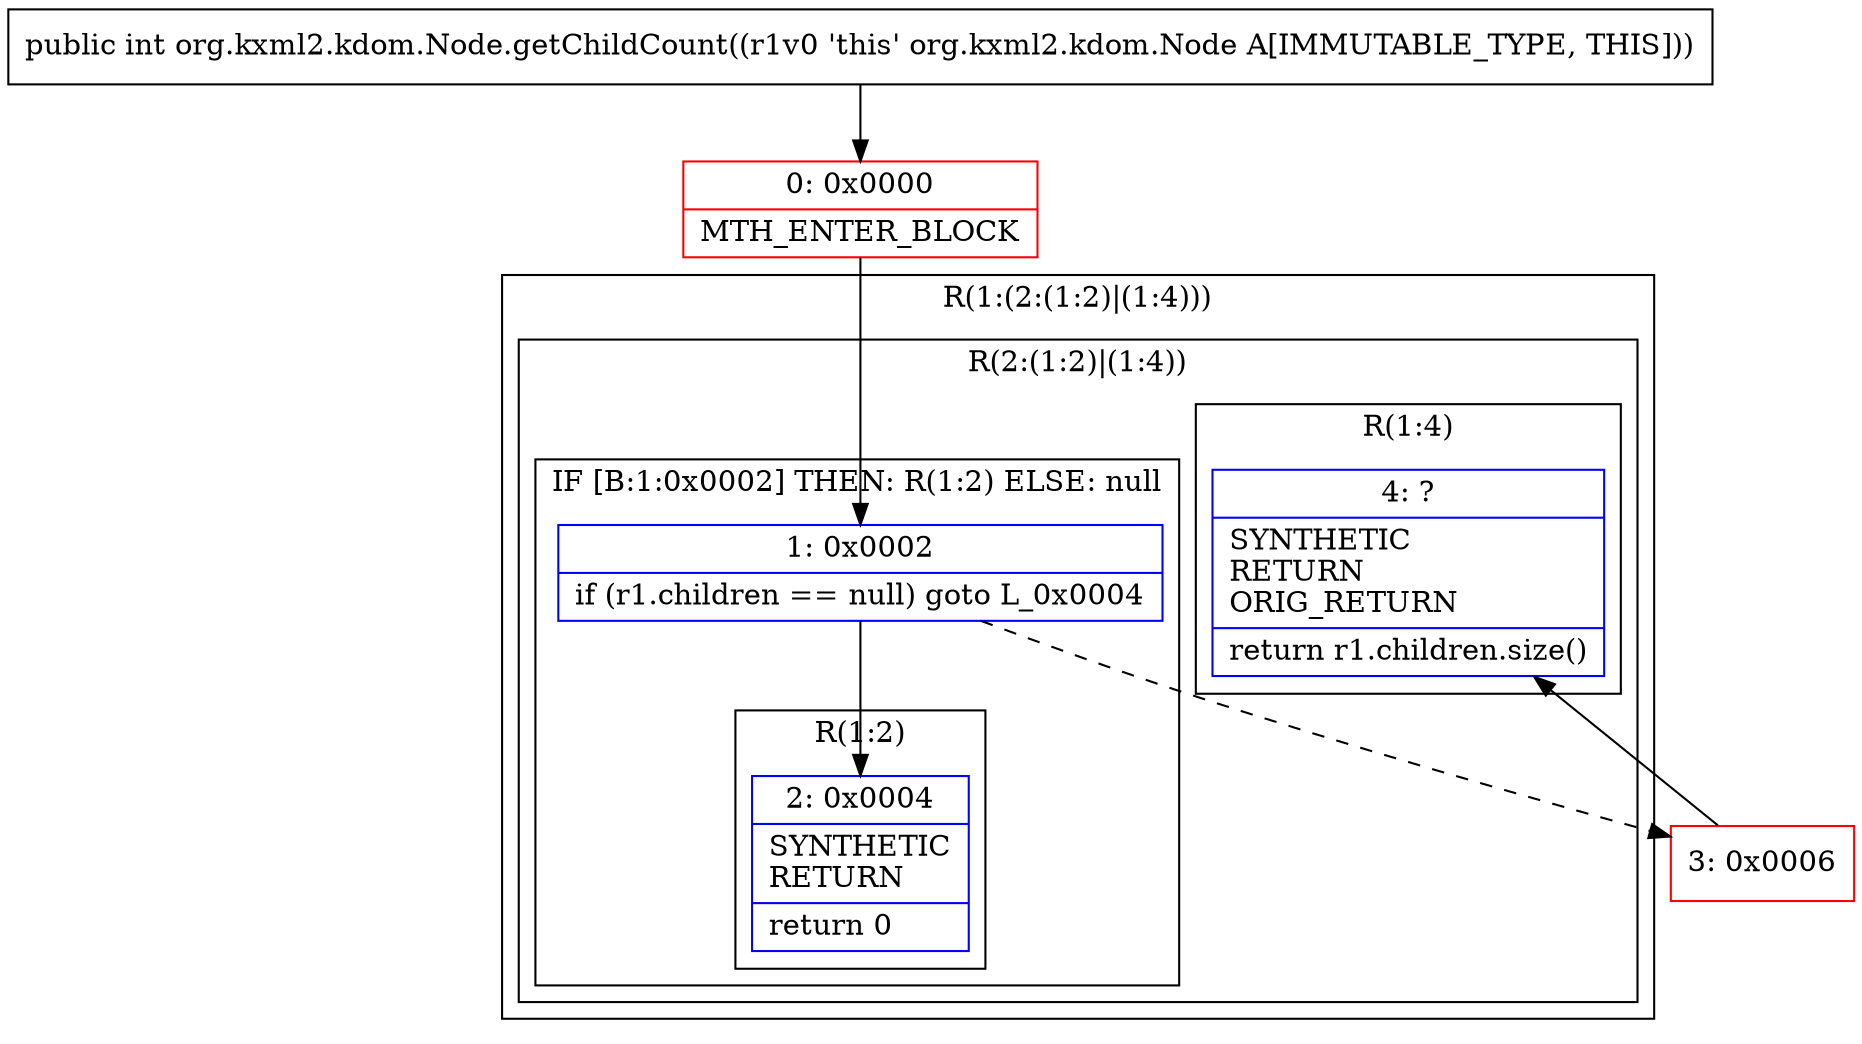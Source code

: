 digraph "CFG fororg.kxml2.kdom.Node.getChildCount()I" {
subgraph cluster_Region_1965060433 {
label = "R(1:(2:(1:2)|(1:4)))";
node [shape=record,color=blue];
subgraph cluster_Region_1874993852 {
label = "R(2:(1:2)|(1:4))";
node [shape=record,color=blue];
subgraph cluster_IfRegion_1139746960 {
label = "IF [B:1:0x0002] THEN: R(1:2) ELSE: null";
node [shape=record,color=blue];
Node_1 [shape=record,label="{1\:\ 0x0002|if (r1.children == null) goto L_0x0004\l}"];
subgraph cluster_Region_595578184 {
label = "R(1:2)";
node [shape=record,color=blue];
Node_2 [shape=record,label="{2\:\ 0x0004|SYNTHETIC\lRETURN\l|return 0\l}"];
}
}
subgraph cluster_Region_1436781199 {
label = "R(1:4)";
node [shape=record,color=blue];
Node_4 [shape=record,label="{4\:\ ?|SYNTHETIC\lRETURN\lORIG_RETURN\l|return r1.children.size()\l}"];
}
}
}
Node_0 [shape=record,color=red,label="{0\:\ 0x0000|MTH_ENTER_BLOCK\l}"];
Node_3 [shape=record,color=red,label="{3\:\ 0x0006}"];
MethodNode[shape=record,label="{public int org.kxml2.kdom.Node.getChildCount((r1v0 'this' org.kxml2.kdom.Node A[IMMUTABLE_TYPE, THIS])) }"];
MethodNode -> Node_0;
Node_1 -> Node_2;
Node_1 -> Node_3[style=dashed];
Node_0 -> Node_1;
Node_3 -> Node_4;
}

